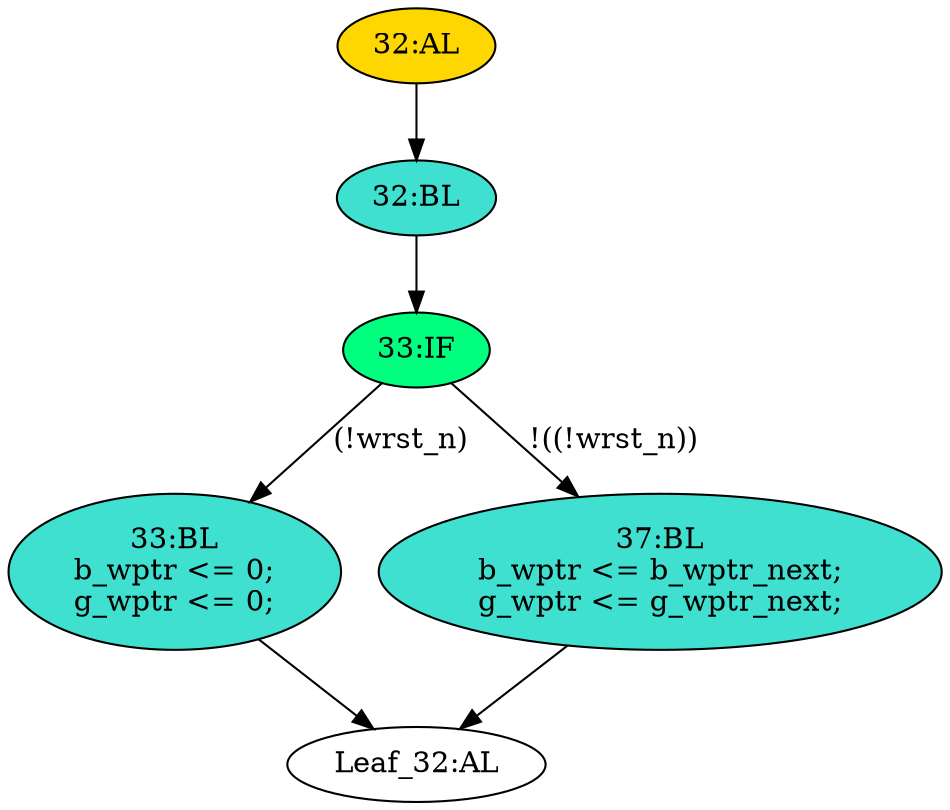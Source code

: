 strict digraph "" {
	node [label="\N"];
	"Leaf_32:AL"	 [def_var="['g_wptr', 'b_wptr']",
		label="Leaf_32:AL"];
	"33:IF"	 [ast="<pyverilog.vparser.ast.IfStatement object at 0x7fe991836850>",
		fillcolor=springgreen,
		label="33:IF",
		statements="[]",
		style=filled,
		typ=IfStatement];
	"33:BL"	 [ast="<pyverilog.vparser.ast.Block object at 0x7fe991836890>",
		fillcolor=turquoise,
		label="33:BL
b_wptr <= 0;
g_wptr <= 0;",
		statements="[<pyverilog.vparser.ast.NonblockingSubstitution object at 0x7fe9918362d0>, <pyverilog.vparser.ast.NonblockingSubstitution object \
at 0x7fe991836710>]",
		style=filled,
		typ=Block];
	"33:IF" -> "33:BL"	 [cond="['wrst_n']",
		label="(!wrst_n)",
		lineno=33];
	"37:BL"	 [ast="<pyverilog.vparser.ast.Block object at 0x7fe991836650>",
		fillcolor=turquoise,
		label="37:BL
b_wptr <= b_wptr_next;
g_wptr <= g_wptr_next;",
		statements="[<pyverilog.vparser.ast.NonblockingSubstitution object at 0x7fe991836950>, <pyverilog.vparser.ast.NonblockingSubstitution object \
at 0x7fe96fc72c50>]",
		style=filled,
		typ=Block];
	"33:IF" -> "37:BL"	 [cond="['wrst_n']",
		label="!((!wrst_n))",
		lineno=33];
	"32:BL"	 [ast="<pyverilog.vparser.ast.Block object at 0x7fe96fc72650>",
		fillcolor=turquoise,
		label="32:BL",
		statements="[]",
		style=filled,
		typ=Block];
	"32:BL" -> "33:IF"	 [cond="[]",
		lineno=None];
	"33:BL" -> "Leaf_32:AL"	 [cond="[]",
		lineno=None];
	"32:AL"	 [ast="<pyverilog.vparser.ast.Always object at 0x7fe96fc727d0>",
		clk_sens=False,
		fillcolor=gold,
		label="32:AL",
		sens="['wclk', 'wrst_n']",
		statements="[]",
		style=filled,
		typ=Always,
		use_var="['g_wptr_next', 'b_wptr_next', 'wrst_n']"];
	"32:AL" -> "32:BL"	 [cond="[]",
		lineno=None];
	"37:BL" -> "Leaf_32:AL"	 [cond="[]",
		lineno=None];
}
